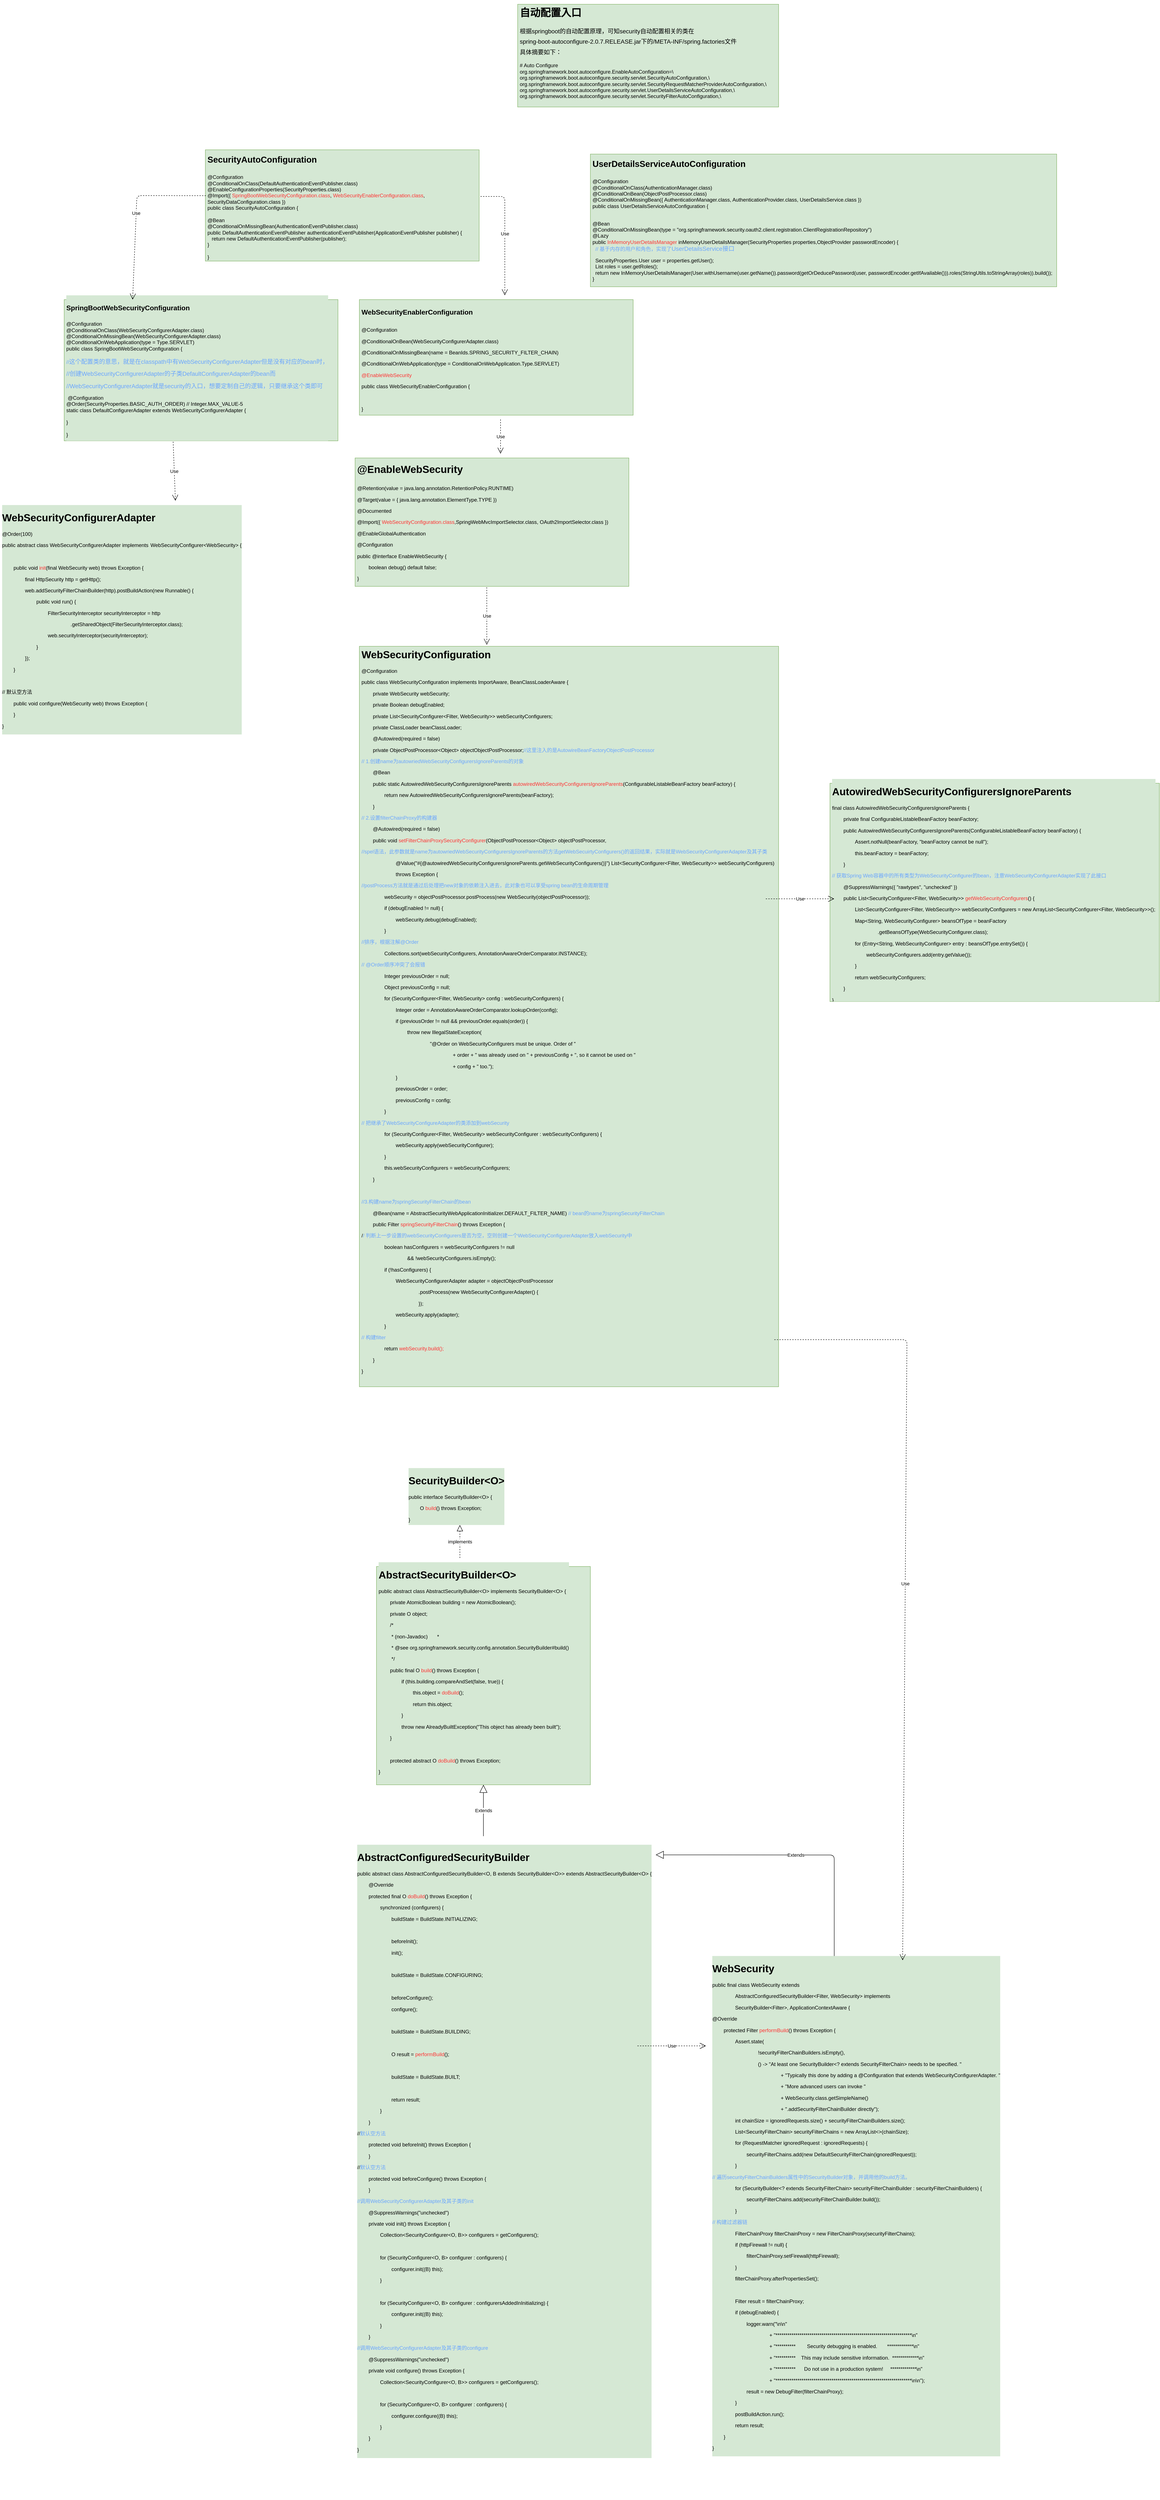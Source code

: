 <mxfile version="11.1.4" type="github"><diagram id="1eZttCqDIOPMZJST1pUl" name="第 1 页"><mxGraphModel dx="3076" dy="1964" grid="1" gridSize="10" guides="1" tooltips="1" connect="1" arrows="1" fold="1" page="1" pageScale="1" pageWidth="827" pageHeight="1169" math="0" shadow="0"><root><mxCell id="0"/><mxCell id="1" parent="0"/><mxCell id="Du53tQ7NTCIzC_m8vytG-2" value="&lt;h1&gt;自动配置入口&lt;/h1&gt;&lt;div style=&quot;white-space: pre-wrap ; line-height: 1.75 ; font-size: 14px&quot;&gt;根据springboot的自动配置原理，可知security自动配置相关的类在&lt;/div&gt;&lt;div style=&quot;white-space: pre-wrap ; line-height: 1.75 ; font-size: 14px&quot;&gt;spring-boot-autoconfigure-2.0.7.RELEASE.jar下的/META-INF/spring.factories文件&lt;/div&gt;&lt;div style=&quot;white-space: pre-wrap ; line-height: 1.75 ; font-size: 14px&quot;&gt;具体摘要如下：&lt;/div&gt;&lt;p&gt;# Auto Configure&lt;br&gt;org.springframework.boot.autoconfigure.EnableAutoConfiguration=\&lt;br&gt;org.springframework.boot.autoconfigure.security.servlet.SecurityAutoConfiguration,\&lt;br&gt;org.springframework.boot.autoconfigure.security.servlet.SecurityRequestMatcherProviderAutoConfiguration,\&lt;br&gt;org.springframework.boot.autoconfigure.security.servlet.UserDetailsServiceAutoConfiguration,\&lt;br&gt;org.springframework.boot.autoconfigure.security.servlet.SecurityFilterAutoConfiguration,\&lt;br&gt;&lt;/p&gt;" style="text;html=1;strokeColor=#82b366;fillColor=#d5e8d4;spacing=5;spacingTop=-20;whiteSpace=wrap;overflow=hidden;rounded=0;align=left;" parent="1" vertex="1"><mxGeometry x="20" y="-50" width="610" height="240" as="geometry"/></mxCell><mxCell id="Du53tQ7NTCIzC_m8vytG-3" value="&lt;h1&gt;&lt;div id=&quot;1073-1565658174867&quot; style=&quot;white-space: pre-wrap ; line-height: 1.75 ; font-size: 14px&quot;&gt;&lt;span style=&quot;font-size: 20px&quot;&gt;SecurityAutoConfiguration&lt;/span&gt;&lt;/div&gt;&lt;/h1&gt;&lt;p&gt;@Configuration&lt;br&gt;@ConditionalOnClass(DefaultAuthenticationEventPublisher.class)&lt;br&gt;@EnableConfigurationProperties(SecurityProperties.class)&lt;br&gt;@Import({ &lt;font color=&quot;#ff3333&quot;&gt;SpringBootWebSecurityConfiguration.class&lt;/font&gt;, &lt;font color=&quot;#ff3333&quot;&gt;WebSecurityEnablerConfiguration.class&lt;/font&gt;,&lt;br&gt;&#9;&#9;SecurityDataConfiguration.class })&lt;br&gt;public class SecurityAutoConfiguration {&lt;br&gt;&lt;br&gt;&#9;@Bean&lt;br&gt;&#9;@ConditionalOnMissingBean(AuthenticationEventPublisher.class)&lt;br&gt;&#9;public DefaultAuthenticationEventPublisher authenticationEventPublisher(ApplicationEventPublisher publisher) {&lt;br&gt;&amp;nbsp; &amp;nbsp;return new DefaultAuthenticationEventPublisher(publisher);&lt;br&gt;&#9;}&lt;br&gt;&lt;br&gt;}&lt;br&gt;&lt;/p&gt;" style="text;html=1;strokeColor=#82b366;fillColor=#d5e8d4;spacing=5;spacingTop=-20;whiteSpace=wrap;overflow=hidden;rounded=0;align=left;" parent="1" vertex="1"><mxGeometry x="-710" y="290" width="640" height="260" as="geometry"/></mxCell><mxCell id="Du53tQ7NTCIzC_m8vytG-6" value="&lt;h1&gt;&lt;div id=&quot;2659-1565657653636&quot; style=&quot;white-space: pre-wrap ; line-height: 1.75 ; font-size: 14px&quot;&gt;&lt;span style=&quot;font-size: 16px&quot;&gt;SpringBootWebSecurityConfiguration&lt;/span&gt;&lt;/div&gt;&lt;/h1&gt;&lt;p&gt;@Configuration&lt;br&gt;@ConditionalOnClass(WebSecurityConfigurerAdapter.class)&lt;br&gt;@ConditionalOnMissingBean(WebSecurityConfigurerAdapter.class)&lt;br&gt;@ConditionalOnWebApplication(type = Type.SERVLET)&lt;br&gt;public class SpringBootWebSecurityConfiguration {&lt;br&gt;&lt;br&gt;&lt;font color=&quot;#69a5ff&quot;&gt;//&lt;span style=&quot;font-size: 14px ; white-space: pre-wrap&quot;&gt;这个配置类的意思，就是在classpath中有WebSecurityConfigurerAdapter但是没有对应的bean时，&lt;/span&gt;&lt;/font&gt;&lt;/p&gt;&lt;p&gt;&lt;font color=&quot;#69a5ff&quot;&gt;&lt;span style=&quot;font-size: 14px ; white-space: pre-wrap&quot;&gt;//创建WebSecurityConfigurerAdapter的子类DefaultConfigurerAdapter的bean&lt;/span&gt;&lt;span style=&quot;font-size: 14px ; white-space: pre-wrap&quot;&gt;而&lt;/span&gt;&lt;/font&gt;&lt;/p&gt;&lt;p&gt;&lt;span style=&quot;font-size: 14px ; white-space: pre-wrap&quot;&gt;&lt;font color=&quot;#69a5ff&quot;&gt;//WebSecurityConfigurerAdapter就是security的入口，想要定制自己的逻辑，只要继承这个类即可&lt;/font&gt;&lt;/span&gt;&lt;/p&gt;&lt;p&gt;&amp;nbsp;@Configuration&lt;br&gt;&#9;@Order(SecurityProperties.BASIC_AUTH_ORDER) // Integer.MAX_VALUE-5&lt;br&gt;&#9;static class DefaultConfigurerAdapter extends WebSecurityConfigurerAdapter {&lt;br&gt;&lt;br&gt;&#9;}&lt;br&gt;&lt;br&gt;}&lt;br&gt;&lt;/p&gt;" style="text;html=1;strokeColor=#82b366;fillColor=#d5e8d4;spacing=5;spacingTop=-20;whiteSpace=wrap;overflow=hidden;rounded=0;align=left;labelBackgroundColor=#D5E8D4;" parent="1" vertex="1"><mxGeometry x="-1040" y="640" width="640" height="330" as="geometry"/></mxCell><mxCell id="Du53tQ7NTCIzC_m8vytG-7" value="&lt;h1&gt;&lt;div id=&quot;1073-1565658174867&quot; style=&quot;white-space: pre-wrap ; line-height: 1.75 ; font-size: 14px&quot;&gt;&lt;div id=&quot;1657-1565677614661&quot; style=&quot;line-height: 1.75&quot;&gt;&lt;span style=&quot;font-size: 20px&quot;&gt;UserDetailsServiceAutoConfiguration&lt;/span&gt;&lt;/div&gt;&lt;/div&gt;&lt;/h1&gt;&lt;p&gt;@Configuration&lt;br&gt;@ConditionalOnClass(AuthenticationManager.class)&lt;br&gt;@ConditionalOnBean(ObjectPostProcessor.class)&lt;br&gt;@ConditionalOnMissingBean({ AuthenticationManager.class, AuthenticationProvider.class, UserDetailsService.class })&lt;br&gt;public class UserDetailsServiceAutoConfiguration {&lt;/p&gt;&lt;p&gt;&lt;br&gt;    @Bean&lt;br&gt;&#9;@ConditionalOnMissingBean(type = &quot;org.springframework.security.oauth2.client.registration.ClientRegistrationRepository&quot;)&lt;br&gt;&#9;@Lazy&lt;br&gt;&#9;public &lt;font color=&quot;#ff3333&quot;&gt;InMemoryUserDetailsManager&lt;/font&gt; inMemoryUserDetailsManager(SecurityProperties properties,ObjectProvider passwordEncoder) {&lt;br&gt;&amp;nbsp; &lt;font color=&quot;#69a5ff&quot;&gt;// 基于内存的用户和角色，实现了&lt;/font&gt;&lt;span style=&quot;font-size: 14px ; white-space: pre-wrap&quot;&gt;&lt;font color=&quot;#69a5ff&quot;&gt;UserDetailsService接口&lt;/font&gt;&lt;/span&gt;&lt;/p&gt;&lt;p&gt;&amp;nbsp; SecurityProperties.User user = properties.getUser();&lt;br&gt;&amp;nbsp; List roles = user.getRoles();&lt;br&gt;&amp;nbsp; return new InMemoryUserDetailsManager(User.withUsername(user.getName()).password(getOrDeducePassword(user, passwordEncoder.getIfAvailable())).roles(StringUtils.toStringArray(roles)).build());&lt;br&gt;&#9;}&lt;br&gt;    &lt;br&gt;}&lt;br&gt;&lt;/p&gt;" style="text;html=1;strokeColor=#82b366;fillColor=#d5e8d4;spacing=5;spacingTop=-20;whiteSpace=wrap;overflow=hidden;rounded=0;align=left;" parent="1" vertex="1"><mxGeometry x="190" y="300" width="1090" height="310" as="geometry"/></mxCell><mxCell id="Du53tQ7NTCIzC_m8vytG-13" value="&lt;h1&gt;&lt;div id=&quot;2659-1565657653636&quot; style=&quot;line-height: 1.75&quot;&gt;&lt;span style=&quot;font-size: 16px ; white-space: pre-wrap&quot;&gt;WebSecurityEnablerConfiguration&lt;/span&gt;&lt;br&gt;&lt;/div&gt;&lt;/h1&gt;&lt;p&gt;@Configuration&lt;/p&gt;&lt;p&gt;@ConditionalOnBean(WebSecurityConfigurerAdapter.class)&lt;/p&gt;&lt;p&gt;@ConditionalOnMissingBean(name = BeanIds.SPRING_SECURITY_FILTER_CHAIN)&lt;/p&gt;&lt;p&gt;@ConditionalOnWebApplication(type = ConditionalOnWebApplication.Type.SERVLET)&lt;/p&gt;&lt;p&gt;&lt;font color=&quot;#ff3333&quot;&gt;@EnableWebSecurity&lt;/font&gt;&lt;/p&gt;&lt;p&gt;public class WebSecurityEnablerConfiguration {&lt;/p&gt;&lt;p&gt;&lt;br&gt;&lt;/p&gt;&lt;p&gt;}&lt;/p&gt;" style="text;html=1;strokeColor=#82b366;fillColor=#d5e8d4;spacing=5;spacingTop=-20;whiteSpace=wrap;overflow=hidden;rounded=0;align=left;" parent="1" vertex="1"><mxGeometry x="-350" y="640" width="640" height="270" as="geometry"/></mxCell><mxCell id="Du53tQ7NTCIzC_m8vytG-14" value="Use" style="endArrow=open;endSize=12;dashed=1;html=1;exitX=0.002;exitY=0.412;exitDx=0;exitDy=0;exitPerimeter=0;entryX=0.25;entryY=0;entryDx=0;entryDy=0;" parent="1" source="Du53tQ7NTCIzC_m8vytG-3" target="Du53tQ7NTCIzC_m8vytG-6" edge="1"><mxGeometry width="160" relative="1" as="geometry"><mxPoint x="-1140" y="490" as="sourcePoint"/><mxPoint x="-980" y="490" as="targetPoint"/><Array as="points"><mxPoint x="-870" y="397"/></Array></mxGeometry></mxCell><mxCell id="Du53tQ7NTCIzC_m8vytG-15" value="Use" style="endArrow=open;endSize=12;dashed=1;html=1;exitX=1.005;exitY=0.419;exitDx=0;exitDy=0;exitPerimeter=0;" parent="1" source="Du53tQ7NTCIzC_m8vytG-3" edge="1"><mxGeometry width="160" relative="1" as="geometry"><mxPoint x="-10" y="500" as="sourcePoint"/><mxPoint x="-10" y="630" as="targetPoint"/><Array as="points"><mxPoint x="-10" y="399"/></Array></mxGeometry></mxCell><mxCell id="Du53tQ7NTCIzC_m8vytG-16" value="&lt;h1&gt;&lt;div id=&quot;2659-1565657653636&quot; style=&quot;line-height: 1.75&quot;&gt;@EnableWebSecurity&lt;/div&gt;&lt;/h1&gt;&lt;p&gt;@Retention(value = java.lang.annotation.RetentionPolicy.RUNTIME)&lt;/p&gt;&lt;p&gt;@Target(value = { java.lang.annotation.ElementType.TYPE })&lt;/p&gt;&lt;p&gt;@Documented&lt;/p&gt;&lt;p&gt;@Import({ &lt;font color=&quot;#ff3333&quot;&gt;WebSecurityConfiguration.class&lt;/font&gt;,&lt;span&gt;SpringWebMvcImportSelector.class,&lt;/span&gt;&lt;span style=&quot;white-space: pre&quot;&gt;&#9;&lt;/span&gt;&lt;span&gt;OAuth2ImportSelector.class })&lt;/span&gt;&lt;/p&gt;&lt;p&gt;@EnableGlobalAuthentication&lt;/p&gt;&lt;p&gt;@Configuration&lt;/p&gt;&lt;p&gt;public @interface EnableWebSecurity {&lt;/p&gt;&lt;p&gt;&lt;span style=&quot;white-space: pre&quot;&gt;&#9;&lt;/span&gt;&lt;span&gt;boolean debug() default false;&lt;/span&gt;&lt;br&gt;&lt;/p&gt;&lt;p&gt;}&lt;/p&gt;" style="text;html=1;strokeColor=#82b366;fillColor=#d5e8d4;spacing=5;spacingTop=-20;whiteSpace=wrap;overflow=hidden;rounded=0;align=left;" parent="1" vertex="1"><mxGeometry x="-360" y="1010" width="640" height="300" as="geometry"/></mxCell><mxCell id="Du53tQ7NTCIzC_m8vytG-20" value="Use" style="endArrow=open;endSize=12;dashed=1;html=1;" parent="1" edge="1"><mxGeometry width="160" relative="1" as="geometry"><mxPoint x="-20" y="920" as="sourcePoint"/><mxPoint x="-20" y="1000" as="targetPoint"/></mxGeometry></mxCell><mxCell id="Du53tQ7NTCIzC_m8vytG-21" value="&lt;h1&gt;WebSecurityConfiguration&lt;/h1&gt;&lt;p&gt;@Configuration&lt;/p&gt;&lt;p&gt;public class WebSecurityConfiguration implements ImportAware, BeanClassLoaderAware {&lt;/p&gt;&lt;p&gt;&lt;span style=&quot;white-space: pre&quot;&gt;&#9;&lt;/span&gt;private WebSecurity webSecurity;&lt;/p&gt;&lt;p&gt;&lt;span style=&quot;white-space: pre&quot;&gt;&#9;&lt;/span&gt;private Boolean debugEnabled;&lt;/p&gt;&lt;p&gt;&lt;span style=&quot;white-space: pre&quot;&gt;&#9;&lt;/span&gt;private List&amp;lt;SecurityConfigurer&amp;lt;Filter, WebSecurity&amp;gt;&amp;gt; webSecurityConfigurers;&lt;/p&gt;&lt;p&gt;&lt;span style=&quot;white-space: pre&quot;&gt;&#9;&lt;/span&gt;private ClassLoader beanClassLoader;&lt;/p&gt;&lt;p&gt;&lt;span style=&quot;white-space: pre&quot;&gt;&#9;&lt;/span&gt;@Autowired(required = false)&lt;/p&gt;&lt;p&gt;&lt;span style=&quot;white-space: pre&quot;&gt;&#9;&lt;/span&gt;private ObjectPostProcessor&amp;lt;Object&amp;gt; objectObjectPostProcessor;&lt;font color=&quot;#69a5ff&quot;&gt;//这里注入的是AutowireBeanFactoryObjectPostProcessor&lt;/font&gt;&lt;/p&gt;&lt;p&gt;&lt;font color=&quot;#69a5ff&quot;&gt;// 1.创建name为autowriedWebSecurityConfigurersIgnoreParents的对象&amp;nbsp; &amp;nbsp;&amp;nbsp;&lt;/font&gt;&lt;/p&gt;&lt;p&gt;&lt;span style=&quot;white-space: pre&quot;&gt;&#9;&lt;/span&gt;@Bean&lt;/p&gt;&lt;p&gt;&lt;span style=&quot;white-space: pre&quot;&gt;&#9;&lt;/span&gt;public static AutowiredWebSecurityConfigurersIgnoreParents &lt;font color=&quot;#ff3333&quot;&gt;autowiredWebSecurityConfigurersIgnoreParents&lt;/font&gt;(&lt;span&gt;ConfigurableListableBeanFactory beanFactory) {&lt;/span&gt;&lt;/p&gt;&lt;p&gt;&lt;span style=&quot;white-space: pre&quot;&gt;&#9;&#9;&lt;/span&gt;return new AutowiredWebSecurityConfigurersIgnoreParents(beanFactory);&lt;/p&gt;&lt;p&gt;&lt;span style=&quot;white-space: pre&quot;&gt;&#9;&lt;/span&gt;}&lt;/p&gt;&lt;p&gt;&lt;font color=&quot;#69a5ff&quot;&gt;// 2.设置filterChainProxy的构建器&lt;/font&gt;&lt;/p&gt;&lt;p&gt;&lt;span style=&quot;white-space: pre&quot;&gt;&#9;&lt;/span&gt;@Autowired(required = false)&lt;/p&gt;&lt;p&gt;&lt;span style=&quot;white-space: pre&quot;&gt;&#9;&lt;/span&gt;public void &lt;font color=&quot;#ff3333&quot;&gt;setFilterChainProxySecurityConfigurer&lt;/font&gt;(&lt;span&gt;ObjectPostProcessor&amp;lt;Object&amp;gt; objectPostProcessor,&lt;/span&gt;&lt;/p&gt;&lt;p&gt;&lt;span&gt;&lt;font color=&quot;#69a5ff&quot;&gt;//spel语法，此参数就是name为autowriedWebSecurityConfigurersIgnoreParents的方法getWebSecuirtyConfigurers()的返回结果，实际就是WebSecurityConfigurerAdapter及其子类&lt;/font&gt;&lt;/span&gt;&lt;/p&gt;&lt;p&gt;&lt;span style=&quot;white-space: pre&quot;&gt;&#9;&#9;&#9;&lt;/span&gt;@Value(&quot;#{@autowiredWebSecurityConfigurersIgnoreParents.getWebSecurityConfigurers()}&quot;) List&amp;lt;SecurityConfigurer&amp;lt;Filter, WebSecurity&amp;gt;&amp;gt; webSecurityConfigurers)&lt;/p&gt;&lt;p&gt;&lt;span style=&quot;white-space: pre&quot;&gt;&#9;&#9;&#9;&lt;/span&gt;throws Exception {&lt;/p&gt;&lt;p&gt;&lt;font color=&quot;#69a5ff&quot;&gt;//postProcess方法就是通过后处理把new对象的依赖注入进去，此对象也可以享受spring bean的生命周期管理&lt;/font&gt;&lt;/p&gt;&lt;p&gt;&lt;span style=&quot;white-space: pre&quot;&gt;&#9;&#9;&lt;/span&gt;webSecurity = objectPostProcessor&lt;span&gt;.postProcess(new WebSecurity(objectPostProcessor));&lt;/span&gt;&lt;/p&gt;&lt;p&gt;&lt;span style=&quot;white-space: pre&quot;&gt;&#9;&#9;&lt;/span&gt;if (debugEnabled != null) {&lt;/p&gt;&lt;p&gt;&lt;span style=&quot;white-space: pre&quot;&gt;&#9;&#9;&#9;&lt;/span&gt;webSecurity.debug(debugEnabled);&lt;/p&gt;&lt;p&gt;&lt;span style=&quot;white-space: pre&quot;&gt;&#9;&#9;&lt;/span&gt;}&lt;/p&gt;&lt;p&gt;&lt;font color=&quot;#69a5ff&quot;&gt;//排序，根据注解@Order&lt;/font&gt;&lt;/p&gt;&lt;p&gt;&lt;span style=&quot;white-space: pre&quot;&gt;&#9;&#9;&lt;/span&gt;Collections.sort(webSecurityConfigurers, AnnotationAwareOrderComparator.INSTANCE);&lt;/p&gt;&lt;p&gt;&lt;font color=&quot;#69a5ff&quot;&gt;// @Order顺序冲突了会报错&lt;/font&gt;&lt;/p&gt;&lt;p&gt;&lt;span style=&quot;white-space: pre&quot;&gt;&#9;&#9;&lt;/span&gt;Integer previousOrder = null;&lt;/p&gt;&lt;p&gt;&lt;span style=&quot;white-space: pre&quot;&gt;&#9;&#9;&lt;/span&gt;Object previousConfig = null;&lt;/p&gt;&lt;p&gt;&lt;span style=&quot;white-space: pre&quot;&gt;&#9;&#9;&lt;/span&gt;for (SecurityConfigurer&amp;lt;Filter, WebSecurity&amp;gt; config : webSecurityConfigurers) {&lt;/p&gt;&lt;p&gt;&lt;span style=&quot;white-space: pre&quot;&gt;&#9;&#9;&#9;&lt;/span&gt;Integer order = AnnotationAwareOrderComparator.lookupOrder(config);&lt;/p&gt;&lt;p&gt;&lt;span style=&quot;white-space: pre&quot;&gt;&#9;&#9;&#9;&lt;/span&gt;if (previousOrder != null &amp;amp;&amp;amp; previousOrder.equals(order)) {&lt;/p&gt;&lt;p&gt;&lt;span style=&quot;white-space: pre&quot;&gt;&#9;&#9;&#9;&#9;&lt;/span&gt;throw new IllegalStateException(&lt;/p&gt;&lt;p&gt;&lt;span style=&quot;white-space: pre&quot;&gt;&#9;&#9;&#9;&#9;&#9;&#9;&lt;/span&gt;&quot;@Order on WebSecurityConfigurers must be unique. Order of &quot;&lt;/p&gt;&lt;p&gt;&lt;span style=&quot;white-space: pre&quot;&gt;&#9;&#9;&#9;&#9;&#9;&#9;&#9;&#9;&lt;/span&gt;+ order + &quot; was already used on &quot; + previousConfig + &quot;, so it cannot be used on &quot;&lt;/p&gt;&lt;p&gt;&lt;span style=&quot;white-space: pre&quot;&gt;&#9;&#9;&#9;&#9;&#9;&#9;&#9;&#9;&lt;/span&gt;+ config + &quot; too.&quot;);&lt;/p&gt;&lt;p&gt;&lt;span style=&quot;white-space: pre&quot;&gt;&#9;&#9;&#9;&lt;/span&gt;}&lt;/p&gt;&lt;p&gt;&lt;span style=&quot;white-space: pre&quot;&gt;&#9;&#9;&#9;&lt;/span&gt;previousOrder = order;&lt;/p&gt;&lt;p&gt;&lt;span style=&quot;white-space: pre&quot;&gt;&#9;&#9;&#9;&lt;/span&gt;previousConfig = config;&lt;/p&gt;&lt;p&gt;&lt;span style=&quot;white-space: pre&quot;&gt;&#9;&#9;&lt;/span&gt;}&lt;/p&gt;&lt;p&gt;&lt;font color=&quot;#69a5ff&quot;&gt;// 把继承了WebSecurityConfigureAdapter的类添加到webSecurity&lt;/font&gt;&lt;/p&gt;&lt;p&gt;&lt;span style=&quot;white-space: pre&quot;&gt;&#9;&#9;&lt;/span&gt;for (SecurityConfigurer&amp;lt;Filter, WebSecurity&amp;gt; webSecurityConfigurer : webSecurityConfigurers) {&lt;/p&gt;&lt;p&gt;&lt;span style=&quot;white-space: pre&quot;&gt;&#9;&#9;&#9;&lt;/span&gt;webSecurity.apply(webSecurityConfigurer);&lt;/p&gt;&lt;p&gt;&lt;span style=&quot;white-space: pre&quot;&gt;&#9;&#9;&lt;/span&gt;}&lt;/p&gt;&lt;p&gt;&lt;span style=&quot;white-space: pre&quot;&gt;&#9;&#9;&lt;/span&gt;this.webSecurityConfigurers = webSecurityConfigurers;&lt;/p&gt;&lt;p&gt;&lt;span style=&quot;white-space: pre&quot;&gt;&#9;&lt;/span&gt;}&lt;/p&gt;&lt;p&gt;&lt;br&gt;&lt;/p&gt;&lt;p&gt;&lt;font color=&quot;#69a5ff&quot;&gt;//3.构建name为springSecurityFilterChain的bean&lt;/font&gt;&lt;/p&gt;&lt;p&gt;&lt;span style=&quot;white-space: pre&quot;&gt;&#9;&lt;/span&gt;@Bean(name = AbstractSecurityWebApplicationInitializer.DEFAULT_FILTER_NAME) &lt;font color=&quot;#69a5ff&quot;&gt;// bean的name为springSecurityFilterChain&lt;/font&gt;&lt;/p&gt;&lt;p&gt;&lt;span style=&quot;white-space: pre&quot;&gt;&#9;&lt;/span&gt;public Filter &lt;font color=&quot;#ff3333&quot;&gt;springSecurityFilterChain&lt;/font&gt;() throws Exception {&lt;/p&gt;&lt;p&gt;/&lt;font color=&quot;#69a5ff&quot;&gt;/ 判断上一步设置的webSecurityConfigurers是否为空，空则创建一个WebSecurityConfigurerAdapter放入webSecurity中&lt;/font&gt;&lt;/p&gt;&lt;p&gt;&lt;span style=&quot;white-space: pre&quot;&gt;&#9;&#9;&lt;/span&gt;boolean hasConfigurers = webSecurityConfigurers != null&lt;/p&gt;&lt;p&gt;&lt;span style=&quot;white-space: pre&quot;&gt;&#9;&#9;&#9;&#9;&lt;/span&gt;&amp;amp;&amp;amp; !webSecurityConfigurers.isEmpty();&lt;/p&gt;&lt;p&gt;&lt;span style=&quot;white-space: pre&quot;&gt;&#9;&#9;&lt;/span&gt;if (!hasConfigurers) {&lt;/p&gt;&lt;p&gt;&lt;span style=&quot;white-space: pre&quot;&gt;&#9;&#9;&#9;&lt;/span&gt;WebSecurityConfigurerAdapter adapter = objectObjectPostProcessor&lt;/p&gt;&lt;p&gt;&lt;span style=&quot;white-space: pre&quot;&gt;&#9;&#9;&#9;&#9;&#9;&lt;/span&gt;.postProcess(new WebSecurityConfigurerAdapter() {&lt;/p&gt;&lt;p&gt;&lt;span style=&quot;white-space: pre&quot;&gt;&#9;&#9;&#9;&#9;&#9;&lt;/span&gt;});&lt;/p&gt;&lt;p&gt;&lt;span style=&quot;white-space: pre&quot;&gt;&#9;&#9;&#9;&lt;/span&gt;webSecurity.apply(adapter);&lt;/p&gt;&lt;p&gt;&lt;span style=&quot;white-space: pre&quot;&gt;&#9;&#9;&lt;/span&gt;}&lt;/p&gt;&lt;p&gt;&lt;font color=&quot;#69a5ff&quot;&gt;// 构建filter&lt;/font&gt;&lt;/p&gt;&lt;p&gt;&lt;span style=&quot;white-space: pre&quot;&gt;&#9;&#9;&lt;/span&gt;return &lt;font color=&quot;#ff3333&quot;&gt;webSecurity.build();&lt;/font&gt;&lt;/p&gt;&lt;p&gt;&lt;span style=&quot;white-space: pre&quot;&gt;&#9;&lt;/span&gt;}&lt;/p&gt;&lt;p&gt;}&lt;/p&gt;" style="text;html=1;strokeColor=#82b366;fillColor=#d5e8d4;spacing=5;spacingTop=-20;whiteSpace=wrap;overflow=hidden;rounded=0;align=left;" parent="1" vertex="1"><mxGeometry x="-350" y="1450" width="980" height="1730" as="geometry"/></mxCell><mxCell id="Du53tQ7NTCIzC_m8vytG-22" value="&lt;h1&gt;AutowiredWebSecurityConfigurersIgnoreParents&lt;/h1&gt;&lt;p&gt;final class AutowiredWebSecurityConfigurersIgnoreParents {&lt;/p&gt;&lt;p&gt;&lt;span style=&quot;white-space: pre&quot;&gt;&#9;&lt;/span&gt;private final ConfigurableListableBeanFactory beanFactory;&lt;br&gt;&lt;/p&gt;&lt;p&gt;&lt;span style=&quot;white-space: pre&quot;&gt;&#9;&lt;/span&gt;public AutowiredWebSecurityConfigurersIgnoreParents(ConfigurableListableBeanFactory beanFactory) {&lt;br&gt;&lt;/p&gt;&lt;p&gt;&lt;span style=&quot;white-space: pre&quot;&gt;&#9;&#9;&lt;/span&gt;Assert.notNull(beanFactory, &quot;beanFactory cannot be null&quot;);&lt;/p&gt;&lt;p&gt;&lt;span style=&quot;white-space: pre&quot;&gt;&#9;&#9;&lt;/span&gt;this.beanFactory = beanFactory;&lt;/p&gt;&lt;p&gt;&lt;span style=&quot;white-space: pre&quot;&gt;&#9;&lt;/span&gt;}&lt;/p&gt;&lt;p&gt;&lt;font color=&quot;#69a5ff&quot;&gt;//&amp;nbsp;获取Spring Web容器中的所有类型为WebSecurityConfigurer的bean，注意WebSecurityConfigurerAdapter实现了此接口&lt;/font&gt;&lt;/p&gt;&lt;p&gt;&lt;span style=&quot;white-space: pre&quot;&gt;&#9;&lt;/span&gt;@SuppressWarnings({ &quot;rawtypes&quot;, &quot;unchecked&quot; })&lt;/p&gt;&lt;p&gt;&lt;span style=&quot;white-space: pre&quot;&gt;&#9;&lt;/span&gt;public List&amp;lt;SecurityConfigurer&amp;lt;Filter, WebSecurity&amp;gt;&amp;gt; &lt;font color=&quot;#ff3333&quot;&gt;getWebSecurityConfigurers&lt;/font&gt;() {&lt;/p&gt;&lt;p&gt;&lt;span style=&quot;white-space: pre&quot;&gt;&#9;&#9;&lt;/span&gt;List&amp;lt;SecurityConfigurer&amp;lt;Filter, WebSecurity&amp;gt;&amp;gt; webSecurityConfigurers = new ArrayList&amp;lt;SecurityConfigurer&amp;lt;Filter, WebSecurity&amp;gt;&amp;gt;();&lt;/p&gt;&lt;p&gt;&lt;span style=&quot;white-space: pre&quot;&gt;&#9;&#9;&lt;/span&gt;Map&amp;lt;String, WebSecurityConfigurer&amp;gt; beansOfType = beanFactory&lt;/p&gt;&lt;p&gt;&lt;span style=&quot;white-space: pre&quot;&gt;&#9;&#9;&#9;&#9;&lt;/span&gt;.getBeansOfType(WebSecurityConfigurer.class);&lt;/p&gt;&lt;p&gt;&lt;span style=&quot;white-space: pre&quot;&gt;&#9;&#9;&lt;/span&gt;for (Entry&amp;lt;String, WebSecurityConfigurer&amp;gt; entry : beansOfType.entrySet()) {&lt;/p&gt;&lt;p&gt;&lt;span style=&quot;white-space: pre&quot;&gt;&#9;&#9;&#9;&lt;/span&gt;webSecurityConfigurers.add(entry.getValue());&lt;/p&gt;&lt;p&gt;&lt;span style=&quot;white-space: pre&quot;&gt;&#9;&#9;&lt;/span&gt;}&lt;/p&gt;&lt;p&gt;&lt;span style=&quot;white-space: pre&quot;&gt;&#9;&#9;&lt;/span&gt;return webSecurityConfigurers;&lt;/p&gt;&lt;p&gt;&lt;span style=&quot;white-space: pre&quot;&gt;&#9;&lt;/span&gt;}&lt;/p&gt;&lt;p&gt;}&lt;/p&gt;" style="text;html=1;strokeColor=#82b366;fillColor=#d5e8d4;spacing=5;spacingTop=-20;whiteSpace=wrap;overflow=hidden;rounded=0;labelBackgroundColor=#D5E8D4;align=left;" parent="1" vertex="1"><mxGeometry x="750" y="1770" width="770" height="510" as="geometry"/></mxCell><mxCell id="Du53tQ7NTCIzC_m8vytG-23" value="Use" style="endArrow=open;endSize=12;dashed=1;html=1;" parent="1" edge="1"><mxGeometry width="160" relative="1" as="geometry"><mxPoint x="600" y="2040" as="sourcePoint"/><mxPoint x="760" y="2040" as="targetPoint"/></mxGeometry></mxCell><mxCell id="Du53tQ7NTCIzC_m8vytG-24" value="&lt;h1&gt;SecurityBuilder&amp;lt;O&amp;gt;&lt;/h1&gt;&lt;p&gt;public interface SecurityBuilder&amp;lt;O&amp;gt; {&lt;/p&gt;&lt;p&gt;&lt;span style=&quot;white-space: pre&quot;&gt;&#9;&lt;/span&gt;O &lt;font color=&quot;#ff3333&quot;&gt;build&lt;/font&gt;() throws Exception;&lt;br&gt;&lt;/p&gt;&lt;p&gt;}&lt;/p&gt;" style="text;html=1;strokeColor=none;fillColor=none;spacing=5;spacingTop=-20;whiteSpace=wrap;overflow=hidden;rounded=0;labelBackgroundColor=#D5E8D4;align=left;" parent="1" vertex="1"><mxGeometry x="-240" y="3380" width="250" height="123" as="geometry"/></mxCell><mxCell id="Du53tQ7NTCIzC_m8vytG-26" value="&lt;h1&gt;AbstractSecurityBuilder&amp;lt;O&amp;gt;&lt;/h1&gt;&lt;p&gt;public abstract class AbstractSecurityBuilder&amp;lt;O&amp;gt; implements SecurityBuilder&amp;lt;O&amp;gt; {&lt;/p&gt;&lt;p&gt;&lt;span style=&quot;white-space: pre&quot;&gt;&#9;&lt;/span&gt;private AtomicBoolean building = new AtomicBoolean();&lt;/p&gt;&lt;p&gt;&lt;span style=&quot;white-space: pre&quot;&gt;&#9;&lt;/span&gt;private O object;&lt;/p&gt;&lt;p&gt;&lt;span style=&quot;white-space: pre&quot;&gt;&#9;&lt;/span&gt;/*&lt;/p&gt;&lt;p&gt;&lt;span style=&quot;white-space: pre&quot;&gt;&#9;&lt;/span&gt; * (non-Javadoc)&lt;span style=&quot;white-space: pre&quot;&gt;&#9;&lt;/span&gt; *&lt;/p&gt;&lt;p&gt;&lt;span style=&quot;white-space: pre&quot;&gt;&#9;&lt;/span&gt; * @see org.springframework.security.config.annotation.SecurityBuilder#build()&lt;/p&gt;&lt;p&gt;&lt;span style=&quot;white-space: pre&quot;&gt;&#9;&lt;/span&gt; */&lt;/p&gt;&lt;p&gt;&lt;span style=&quot;white-space: pre&quot;&gt;&#9;&lt;/span&gt;public final O &lt;font color=&quot;#ff3333&quot;&gt;build&lt;/font&gt;() throws Exception {&lt;/p&gt;&lt;p&gt;&lt;span style=&quot;white-space: pre&quot;&gt;&#9;&#9;&lt;/span&gt;if (this.building.compareAndSet(false, true)) {&lt;/p&gt;&lt;p&gt;&lt;span style=&quot;white-space: pre&quot;&gt;&#9;&#9;&#9;&lt;/span&gt;this.object = &lt;font color=&quot;#ff3333&quot;&gt;doBuild&lt;/font&gt;();&lt;/p&gt;&lt;p&gt;&lt;span style=&quot;white-space: pre&quot;&gt;&#9;&#9;&#9;&lt;/span&gt;return this.object;&lt;/p&gt;&lt;p&gt;&lt;span style=&quot;white-space: pre&quot;&gt;&#9;&#9;&lt;/span&gt;}&lt;/p&gt;&lt;p&gt;&lt;span style=&quot;white-space: pre&quot;&gt;&#9;&#9;&lt;/span&gt;throw new AlreadyBuiltException(&quot;This object has already been built&quot;);&lt;/p&gt;&lt;p&gt;&lt;span style=&quot;white-space: pre&quot;&gt;&#9;&lt;/span&gt;}&lt;span style=&quot;white-space: pre&quot;&gt;&#9;&lt;/span&gt;&lt;/p&gt;&lt;p&gt;&lt;span style=&quot;white-space: pre&quot;&gt;&#9;&lt;/span&gt;&lt;/p&gt;&lt;p&gt;&lt;span style=&quot;white-space: pre&quot;&gt;&#9;&lt;/span&gt;protected abstract O &lt;font color=&quot;#ff3333&quot;&gt;doBuild&lt;/font&gt;() throws Exception;&lt;/p&gt;&lt;p&gt;}&lt;/p&gt;" style="text;html=1;strokeColor=#82b366;fillColor=#d5e8d4;spacing=5;spacingTop=-20;whiteSpace=wrap;overflow=hidden;rounded=0;labelBackgroundColor=#D5E8D4;align=left;" parent="1" vertex="1"><mxGeometry x="-310" y="3600" width="500" height="510" as="geometry"/></mxCell><mxCell id="Du53tQ7NTCIzC_m8vytG-27" value="&lt;h1&gt;AbstractConfiguredSecurityBuilder&lt;/h1&gt;&lt;p&gt;public abstract class AbstractConfiguredSecurityBuilder&amp;lt;O, B extends SecurityBuilder&amp;lt;O&amp;gt;&amp;gt; extends AbstractSecurityBuilder&amp;lt;O&amp;gt; {&lt;/p&gt;&lt;p&gt;&lt;span style=&quot;white-space: pre&quot;&gt;&#9;&lt;/span&gt;@Override&lt;/p&gt;&lt;p&gt;&lt;span style=&quot;white-space: pre&quot;&gt;&#9;&lt;/span&gt;protected final O &lt;font color=&quot;#ff3333&quot;&gt;doBuild&lt;/font&gt;() throws Exception {&lt;/p&gt;&lt;p&gt;&lt;span style=&quot;white-space: pre&quot;&gt;&#9;&#9;&lt;/span&gt;synchronized (configurers) {&lt;/p&gt;&lt;p&gt;&lt;span style=&quot;white-space: pre&quot;&gt;&#9;&#9;&#9;&lt;/span&gt;buildState = BuildState.INITIALIZING;&lt;/p&gt;&lt;p&gt;&lt;br&gt;&lt;/p&gt;&lt;p&gt;&lt;span style=&quot;white-space: pre&quot;&gt;&#9;&#9;&#9;&lt;/span&gt;beforeInit();&lt;/p&gt;&lt;p&gt;&lt;span style=&quot;white-space: pre&quot;&gt;&#9;&#9;&#9;&lt;/span&gt;init();&lt;/p&gt;&lt;p&gt;&lt;br&gt;&lt;/p&gt;&lt;p&gt;&lt;span style=&quot;white-space: pre&quot;&gt;&#9;&#9;&#9;&lt;/span&gt;buildState = BuildState.CONFIGURING;&lt;/p&gt;&lt;p&gt;&lt;br&gt;&lt;/p&gt;&lt;p&gt;&lt;span style=&quot;white-space: pre&quot;&gt;&#9;&#9;&#9;&lt;/span&gt;beforeConfigure();&lt;/p&gt;&lt;p&gt;&lt;span style=&quot;white-space: pre&quot;&gt;&#9;&#9;&#9;&lt;/span&gt;configure();&lt;/p&gt;&lt;p&gt;&lt;br&gt;&lt;/p&gt;&lt;p&gt;&lt;span style=&quot;white-space: pre&quot;&gt;&#9;&#9;&#9;&lt;/span&gt;buildState = BuildState.BUILDING;&lt;/p&gt;&lt;p&gt;&lt;br&gt;&lt;/p&gt;&lt;p&gt;&lt;span style=&quot;white-space: pre&quot;&gt;&#9;&#9;&#9;&lt;/span&gt;O result = &lt;font color=&quot;#ff3333&quot;&gt;performBuild&lt;/font&gt;();&lt;/p&gt;&lt;p&gt;&lt;br&gt;&lt;/p&gt;&lt;p&gt;&lt;span style=&quot;white-space: pre&quot;&gt;&#9;&#9;&#9;&lt;/span&gt;buildState = BuildState.BUILT;&lt;/p&gt;&lt;p&gt;&lt;br&gt;&lt;/p&gt;&lt;p&gt;&lt;span style=&quot;white-space: pre&quot;&gt;&#9;&#9;&#9;&lt;/span&gt;return result;&lt;/p&gt;&lt;p&gt;&lt;span style=&quot;white-space: pre&quot;&gt;&#9;&#9;&lt;/span&gt;}&lt;/p&gt;&lt;p&gt;&lt;span style=&quot;white-space: pre&quot;&gt;&#9;&lt;/span&gt;}&lt;/p&gt;&lt;p&gt;//&lt;font color=&quot;#69a5ff&quot;&gt;默认空方法&lt;/font&gt;&lt;/p&gt;&lt;p&gt;&lt;span style=&quot;white-space: pre&quot;&gt;&#9;&lt;/span&gt;protected void beforeInit() throws Exception {&lt;/p&gt;&lt;p&gt;&lt;span style=&quot;white-space: pre&quot;&gt;&#9;&lt;/span&gt;}&lt;/p&gt;&lt;p&gt;//&lt;font color=&quot;#69a5ff&quot;&gt;默认空方法&lt;/font&gt;&lt;br&gt;&lt;/p&gt;&lt;p&gt;&lt;span style=&quot;white-space: pre&quot;&gt;&#9;&lt;/span&gt;protected void beforeConfigure() throws Exception {&lt;/p&gt;&lt;p&gt;&lt;span style=&quot;white-space: pre&quot;&gt;&#9;&lt;/span&gt;}&lt;/p&gt;&lt;p&gt;&lt;font color=&quot;#69a5ff&quot;&gt;//调用WebSecurityConfigurerAdapter及其子类的init&lt;/font&gt;&lt;/p&gt;&lt;p&gt;&lt;span style=&quot;white-space: pre&quot;&gt;&#9;&lt;/span&gt;@SuppressWarnings(&quot;unchecked&quot;)&lt;/p&gt;&lt;p&gt;&lt;span style=&quot;white-space: pre&quot;&gt;&#9;&lt;/span&gt;private void init() throws Exception {&lt;/p&gt;&lt;p&gt;&lt;span style=&quot;white-space: pre&quot;&gt;&#9;&#9;&lt;/span&gt;Collection&amp;lt;SecurityConfigurer&amp;lt;O, B&amp;gt;&amp;gt; configurers = getConfigurers();&lt;/p&gt;&lt;p&gt;&lt;br&gt;&lt;/p&gt;&lt;p&gt;&lt;span style=&quot;white-space: pre&quot;&gt;&#9;&#9;&lt;/span&gt;for (SecurityConfigurer&amp;lt;O, B&amp;gt; configurer : configurers) {&lt;/p&gt;&lt;p&gt;&lt;span style=&quot;white-space: pre&quot;&gt;&#9;&#9;&#9;&lt;/span&gt;configurer.init((B) this);&lt;/p&gt;&lt;p&gt;&lt;span style=&quot;white-space: pre&quot;&gt;&#9;&#9;&lt;/span&gt;}&lt;/p&gt;&lt;p&gt;&lt;br&gt;&lt;/p&gt;&lt;p&gt;&lt;span style=&quot;white-space: pre&quot;&gt;&#9;&#9;&lt;/span&gt;for (SecurityConfigurer&amp;lt;O, B&amp;gt; configurer : configurersAddedInInitializing) {&lt;/p&gt;&lt;p&gt;&lt;span style=&quot;white-space: pre&quot;&gt;&#9;&#9;&#9;&lt;/span&gt;configurer.init((B) this);&lt;/p&gt;&lt;p&gt;&lt;span style=&quot;white-space: pre&quot;&gt;&#9;&#9;&lt;/span&gt;}&lt;/p&gt;&lt;p&gt;&lt;span style=&quot;white-space: pre&quot;&gt;&#9;&lt;/span&gt;}&lt;/p&gt;&lt;p&gt;&lt;span style=&quot;color: rgb(105 , 165 , 255)&quot;&gt;//调用WebSecurityConfigurerAdapter及其子类的configure&lt;/span&gt;&lt;br&gt;&lt;/p&gt;&lt;p&gt;&lt;span style=&quot;white-space: pre&quot;&gt;&#9;&lt;/span&gt;@SuppressWarnings(&quot;unchecked&quot;)&lt;/p&gt;&lt;p&gt;&lt;span style=&quot;white-space: pre&quot;&gt;&#9;&lt;/span&gt;private void configure() throws Exception {&lt;/p&gt;&lt;p&gt;&lt;span style=&quot;white-space: pre&quot;&gt;&#9;&#9;&lt;/span&gt;Collection&amp;lt;SecurityConfigurer&amp;lt;O, B&amp;gt;&amp;gt; configurers = getConfigurers();&lt;/p&gt;&lt;p&gt;&lt;br&gt;&lt;/p&gt;&lt;p&gt;&lt;span style=&quot;white-space: pre&quot;&gt;&#9;&#9;&lt;/span&gt;for (SecurityConfigurer&amp;lt;O, B&amp;gt; configurer : configurers) {&lt;/p&gt;&lt;p&gt;&lt;span style=&quot;white-space: pre&quot;&gt;&#9;&#9;&#9;&lt;/span&gt;configurer.configure((B) this);&lt;/p&gt;&lt;p&gt;&lt;span style=&quot;white-space: pre&quot;&gt;&#9;&#9;&lt;/span&gt;}&lt;/p&gt;&lt;p&gt;&lt;span style=&quot;white-space: pre&quot;&gt;&#9;&lt;/span&gt;}&lt;/p&gt;&lt;p&gt;}&lt;/p&gt;" style="text;html=1;strokeColor=none;fillColor=none;spacing=5;spacingTop=-20;whiteSpace=wrap;overflow=hidden;rounded=0;labelBackgroundColor=#D5E8D4;align=left;" parent="1" vertex="1"><mxGeometry x="-360" y="4260" width="700" height="1520" as="geometry"/></mxCell><mxCell id="Du53tQ7NTCIzC_m8vytG-28" value="Use" style="endArrow=open;endSize=12;dashed=1;html=1;exitX=0.481;exitY=1.007;exitDx=0;exitDy=0;exitPerimeter=0;entryX=0.304;entryY=-0.002;entryDx=0;entryDy=0;entryPerimeter=0;" parent="1" source="Du53tQ7NTCIzC_m8vytG-16" target="Du53tQ7NTCIzC_m8vytG-21" edge="1"><mxGeometry width="160" relative="1" as="geometry"><mxPoint x="-250" y="1380" as="sourcePoint"/><mxPoint x="-90" y="1380" as="targetPoint"/></mxGeometry></mxCell><mxCell id="Du53tQ7NTCIzC_m8vytG-29" value="&lt;h1&gt;WebSecurity&lt;/h1&gt;&lt;p&gt;public final class WebSecurity extends&lt;/p&gt;&lt;p&gt;&lt;span style=&quot;white-space: pre&quot;&gt;&#9;&#9;&lt;/span&gt;AbstractConfiguredSecurityBuilder&amp;lt;Filter, WebSecurity&amp;gt; implements&lt;/p&gt;&lt;p&gt;&lt;span style=&quot;white-space: pre&quot;&gt;&#9;&#9;&lt;/span&gt;SecurityBuilder&amp;lt;Filter&amp;gt;, ApplicationContextAware {&lt;/p&gt;&lt;p&gt;@Override&lt;/p&gt;&lt;p&gt;&lt;span style=&quot;white-space: pre&quot;&gt;&#9;&lt;/span&gt;protected Filter &lt;font color=&quot;#ff3333&quot;&gt;performBuild&lt;/font&gt;() throws Exception {&lt;/p&gt;&lt;p&gt;&lt;span style=&quot;white-space: pre&quot;&gt;&#9;&#9;&lt;/span&gt;Assert.state(&lt;/p&gt;&lt;p&gt;&lt;span style=&quot;white-space: pre&quot;&gt;&#9;&#9;&#9;&#9;&lt;/span&gt;!securityFilterChainBuilders.isEmpty(),&lt;/p&gt;&lt;p&gt;&lt;span style=&quot;white-space: pre&quot;&gt;&#9;&#9;&#9;&#9;&lt;/span&gt;() -&amp;gt; &quot;At least one SecurityBuilder&amp;lt;? extends SecurityFilterChain&amp;gt; needs to be specified. &quot;&lt;/p&gt;&lt;p&gt;&lt;span style=&quot;white-space: pre&quot;&gt;&#9;&#9;&#9;&#9;&#9;&#9;&lt;/span&gt;+ &quot;Typically this done by adding a @Configuration that extends WebSecurityConfigurerAdapter. &quot;&lt;/p&gt;&lt;p&gt;&lt;span style=&quot;white-space: pre&quot;&gt;&#9;&#9;&#9;&#9;&#9;&#9;&lt;/span&gt;+ &quot;More advanced users can invoke &quot;&lt;/p&gt;&lt;p&gt;&lt;span style=&quot;white-space: pre&quot;&gt;&#9;&#9;&#9;&#9;&#9;&#9;&lt;/span&gt;+ WebSecurity.class.getSimpleName()&lt;/p&gt;&lt;p&gt;&lt;span style=&quot;white-space: pre&quot;&gt;&#9;&#9;&#9;&#9;&#9;&#9;&lt;/span&gt;+ &quot;.addSecurityFilterChainBuilder directly&quot;);&lt;/p&gt;&lt;p&gt;&lt;span style=&quot;white-space: pre&quot;&gt;&#9;&#9;&lt;/span&gt;int chainSize = ignoredRequests.size() + securityFilterChainBuilders.size();&lt;/p&gt;&lt;p&gt;&lt;span style=&quot;white-space: pre&quot;&gt;&#9;&#9;&lt;/span&gt;List&amp;lt;SecurityFilterChain&amp;gt; securityFilterChains = new ArrayList&amp;lt;&amp;gt;(chainSize);&lt;/p&gt;&lt;p&gt;&lt;span style=&quot;white-space: pre&quot;&gt;&#9;&#9;&lt;/span&gt;for (RequestMatcher ignoredRequest : ignoredRequests) {&lt;/p&gt;&lt;p&gt;&lt;span style=&quot;white-space: pre&quot;&gt;&#9;&#9;&#9;&lt;/span&gt;securityFilterChains.add(new DefaultSecurityFilterChain(ignoredRequest));&lt;/p&gt;&lt;p&gt;&lt;span style=&quot;white-space: pre&quot;&gt;&#9;&#9;&lt;/span&gt;}&lt;/p&gt;&lt;p&gt;&lt;font color=&quot;#69a5ff&quot;&gt;// 遍历securityFilterChainBuilders属性中的SecurityBuilder对象，并调用他的build方法。&amp;nbsp;&lt;/font&gt;&lt;br&gt;&lt;/p&gt;&lt;p&gt;&lt;span style=&quot;white-space: pre&quot;&gt;&#9;&#9;&lt;/span&gt;for (SecurityBuilder&amp;lt;? extends SecurityFilterChain&amp;gt; securityFilterChainBuilder : securityFilterChainBuilders) {&lt;/p&gt;&lt;p&gt;&lt;span style=&quot;white-space: pre&quot;&gt;&#9;&#9;&#9;&lt;/span&gt;securityFilterChains.add(securityFilterChainBuilder.build());&lt;/p&gt;&lt;p&gt;&lt;span style=&quot;white-space: pre&quot;&gt;&#9;&#9;&lt;/span&gt;}&lt;/p&gt;&lt;p&gt;&lt;font color=&quot;#69a5ff&quot;&gt;// 构建过滤器链&lt;/font&gt;&lt;/p&gt;&lt;p&gt;&lt;span style=&quot;white-space: pre&quot;&gt;&#9;&#9;&lt;/span&gt;FilterChainProxy filterChainProxy = new FilterChainProxy(securityFilterChains);&lt;/p&gt;&lt;p&gt;&lt;span style=&quot;white-space: pre&quot;&gt;&#9;&#9;&lt;/span&gt;if (httpFirewall != null) {&lt;/p&gt;&lt;p&gt;&lt;span style=&quot;white-space: pre&quot;&gt;&#9;&#9;&#9;&lt;/span&gt;filterChainProxy.setFirewall(httpFirewall);&lt;/p&gt;&lt;p&gt;&lt;span style=&quot;white-space: pre&quot;&gt;&#9;&#9;&lt;/span&gt;}&lt;/p&gt;&lt;p&gt;&lt;span style=&quot;white-space: pre&quot;&gt;&#9;&#9;&lt;/span&gt;filterChainProxy.afterPropertiesSet();&lt;/p&gt;&lt;p&gt;&lt;br&gt;&lt;/p&gt;&lt;p&gt;&lt;span style=&quot;white-space: pre&quot;&gt;&#9;&#9;&lt;/span&gt;Filter result = filterChainProxy;&lt;/p&gt;&lt;p&gt;&lt;span style=&quot;white-space: pre&quot;&gt;&#9;&#9;&lt;/span&gt;if (debugEnabled) {&lt;/p&gt;&lt;p&gt;&lt;span style=&quot;white-space: pre&quot;&gt;&#9;&#9;&#9;&lt;/span&gt;logger.warn(&quot;\n\n&quot;&lt;/p&gt;&lt;p&gt;&lt;span style=&quot;white-space: pre&quot;&gt;&#9;&#9;&#9;&#9;&#9;&lt;/span&gt;+ &quot;********************************************************************\n&quot;&lt;/p&gt;&lt;p&gt;&lt;span style=&quot;white-space: pre&quot;&gt;&#9;&#9;&#9;&#9;&#9;&lt;/span&gt;+ &quot;**********&amp;nbsp; &amp;nbsp; &amp;nbsp; &amp;nbsp; Security debugging is enabled.&amp;nbsp; &amp;nbsp; &amp;nbsp; &amp;nbsp;*************\n&quot;&lt;/p&gt;&lt;p&gt;&lt;span style=&quot;white-space: pre&quot;&gt;&#9;&#9;&#9;&#9;&#9;&lt;/span&gt;+ &quot;**********&amp;nbsp; &amp;nbsp; This may include sensitive information.&amp;nbsp; *************\n&quot;&lt;/p&gt;&lt;p&gt;&lt;span style=&quot;white-space: pre&quot;&gt;&#9;&#9;&#9;&#9;&#9;&lt;/span&gt;+ &quot;**********&amp;nbsp; &amp;nbsp; &amp;nbsp; Do not use in a production system!&amp;nbsp; &amp;nbsp; &amp;nbsp;*************\n&quot;&lt;/p&gt;&lt;p&gt;&lt;span style=&quot;white-space: pre&quot;&gt;&#9;&#9;&#9;&#9;&#9;&lt;/span&gt;+ &quot;********************************************************************\n\n&quot;);&lt;/p&gt;&lt;p&gt;&lt;span style=&quot;white-space: pre&quot;&gt;&#9;&#9;&#9;&lt;/span&gt;result = new DebugFilter(filterChainProxy);&lt;/p&gt;&lt;p&gt;&lt;span style=&quot;white-space: pre&quot;&gt;&#9;&#9;&lt;/span&gt;}&lt;/p&gt;&lt;p&gt;&lt;span style=&quot;white-space: pre&quot;&gt;&#9;&#9;&lt;/span&gt;postBuildAction.run();&lt;/p&gt;&lt;p&gt;&lt;span style=&quot;white-space: pre&quot;&gt;&#9;&#9;&lt;/span&gt;return result;&lt;/p&gt;&lt;p&gt;&lt;span style=&quot;white-space: pre&quot;&gt;&#9;&lt;/span&gt;}&lt;/p&gt;&lt;p&gt;}&lt;/p&gt;" style="text;html=1;strokeColor=none;fillColor=none;spacing=5;spacingTop=-20;whiteSpace=wrap;overflow=hidden;rounded=0;labelBackgroundColor=#D5E8D4;align=left;" parent="1" vertex="1"><mxGeometry x="470" y="4520" width="760" height="1210" as="geometry"/></mxCell><mxCell id="Du53tQ7NTCIzC_m8vytG-30" value="Use" style="endArrow=open;endSize=12;dashed=1;html=1;" parent="1" edge="1"><mxGeometry width="160" relative="1" as="geometry"><mxPoint x="300" y="4720" as="sourcePoint"/><mxPoint x="460" y="4720" as="targetPoint"/></mxGeometry></mxCell><mxCell id="Du53tQ7NTCIzC_m8vytG-31" value="Extends" style="endArrow=block;endSize=16;endFill=0;html=1;entryX=1.004;entryY=0.009;entryDx=0;entryDy=0;entryPerimeter=0;" parent="1" target="Du53tQ7NTCIzC_m8vytG-27" edge="1"><mxGeometry width="160" relative="1" as="geometry"><mxPoint x="760" y="4510" as="sourcePoint"/><mxPoint x="910" y="4430" as="targetPoint"/><Array as="points"><mxPoint x="760" y="4274"/></Array></mxGeometry></mxCell><mxCell id="Du53tQ7NTCIzC_m8vytG-32" value="Extends" style="endArrow=block;endSize=16;endFill=0;html=1;entryX=0.5;entryY=1;entryDx=0;entryDy=0;" parent="1" target="Du53tQ7NTCIzC_m8vytG-26" edge="1"><mxGeometry width="160" relative="1" as="geometry"><mxPoint x="-60" y="4230" as="sourcePoint"/><mxPoint x="-20" y="4160" as="targetPoint"/></mxGeometry></mxCell><mxCell id="Du53tQ7NTCIzC_m8vytG-33" value="implements" style="endArrow=block;dashed=1;endFill=0;endSize=12;html=1;entryX=0.5;entryY=1;entryDx=0;entryDy=0;" parent="1" target="Du53tQ7NTCIzC_m8vytG-24" edge="1"><mxGeometry width="160" relative="1" as="geometry"><mxPoint x="-115" y="3580" as="sourcePoint"/><mxPoint x="-90" y="3540" as="targetPoint"/></mxGeometry></mxCell><mxCell id="Du53tQ7NTCIzC_m8vytG-34" value="Use" style="endArrow=open;endSize=12;dashed=1;html=1;entryX=0.592;entryY=0;entryDx=0;entryDy=0;entryPerimeter=0;" parent="1" target="Du53tQ7NTCIzC_m8vytG-29" edge="1"><mxGeometry width="160" relative="1" as="geometry"><mxPoint x="620" y="3070" as="sourcePoint"/><mxPoint x="780" y="3070" as="targetPoint"/><Array as="points"><mxPoint x="930" y="3070"/></Array></mxGeometry></mxCell><mxCell id="Du53tQ7NTCIzC_m8vytG-35" value="&lt;h1&gt;WebSecurityConfigurerAdapter&lt;/h1&gt;&lt;p&gt;@Order(100)&lt;/p&gt;&lt;p&gt;public abstract class WebSecurityConfigurerAdapter implements&lt;span style=&quot;white-space: pre&quot;&gt;&#9;&lt;/span&gt;WebSecurityConfigurer&amp;lt;WebSecurity&amp;gt; {&lt;/p&gt;&lt;p&gt;&lt;br&gt;&lt;/p&gt;&lt;p&gt;&lt;span style=&quot;white-space: pre&quot;&gt;&#9;&lt;/span&gt;public void &lt;font color=&quot;#ff3333&quot;&gt;init&lt;/font&gt;(final WebSecurity web) throws Exception {&lt;/p&gt;&lt;p&gt;&lt;span style=&quot;white-space: pre&quot;&gt;&#9;&#9;&lt;/span&gt;final HttpSecurity http = getHttp();&lt;/p&gt;&lt;p&gt;&lt;span style=&quot;white-space: pre&quot;&gt;&#9;&#9;&lt;/span&gt;web.addSecurityFilterChainBuilder(http).postBuildAction(new Runnable() {&lt;/p&gt;&lt;p&gt;&lt;span style=&quot;white-space: pre&quot;&gt;&#9;&#9;&#9;&lt;/span&gt;public void run() {&lt;/p&gt;&lt;p&gt;&lt;span style=&quot;white-space: pre&quot;&gt;&#9;&#9;&#9;&#9;&lt;/span&gt;FilterSecurityInterceptor securityInterceptor = http&lt;/p&gt;&lt;p&gt;&lt;span style=&quot;white-space: pre&quot;&gt;&#9;&#9;&#9;&#9;&#9;&#9;&lt;/span&gt;.getSharedObject(FilterSecurityInterceptor.class);&lt;/p&gt;&lt;p&gt;&lt;span style=&quot;white-space: pre&quot;&gt;&#9;&#9;&#9;&#9;&lt;/span&gt;web.securityInterceptor(securityInterceptor);&lt;/p&gt;&lt;p&gt;&lt;span style=&quot;white-space: pre&quot;&gt;&#9;&#9;&#9;&lt;/span&gt;}&lt;/p&gt;&lt;p&gt;&lt;span style=&quot;white-space: pre&quot;&gt;&#9;&#9;&lt;/span&gt;});&lt;/p&gt;&lt;p&gt;&lt;span style=&quot;white-space: pre&quot;&gt;&#9;&lt;/span&gt;}&lt;/p&gt;&lt;p&gt;&lt;br&gt;&lt;/p&gt;&lt;p&gt;// 默认空方法&lt;/p&gt;&lt;p&gt;&lt;span style=&quot;white-space: pre&quot;&gt;&#9;&lt;/span&gt;public void configure(WebSecurity web) throws Exception {&lt;/p&gt;&lt;p&gt;&lt;span style=&quot;white-space: pre&quot;&gt;&#9;&lt;/span&gt;}&lt;/p&gt;&lt;p&gt;}&lt;/p&gt;" style="text;html=1;strokeColor=none;fillColor=none;spacing=5;spacingTop=-20;whiteSpace=wrap;overflow=hidden;rounded=0;labelBackgroundColor=#D5E8D4;align=left;" parent="1" vertex="1"><mxGeometry x="-1190" y="1130" width="680" height="530" as="geometry"/></mxCell><mxCell id="FHBQxx-WW1KlGPPPqmjP-1" value="Use" style="endArrow=open;endSize=12;dashed=1;html=1;exitX=0.398;exitY=1.006;exitDx=0;exitDy=0;exitPerimeter=0;" edge="1" parent="1" source="Du53tQ7NTCIzC_m8vytG-6"><mxGeometry width="160" relative="1" as="geometry"><mxPoint x="-920" y="1060" as="sourcePoint"/><mxPoint x="-780" y="1110" as="targetPoint"/></mxGeometry></mxCell></root></mxGraphModel></diagram></mxfile>
